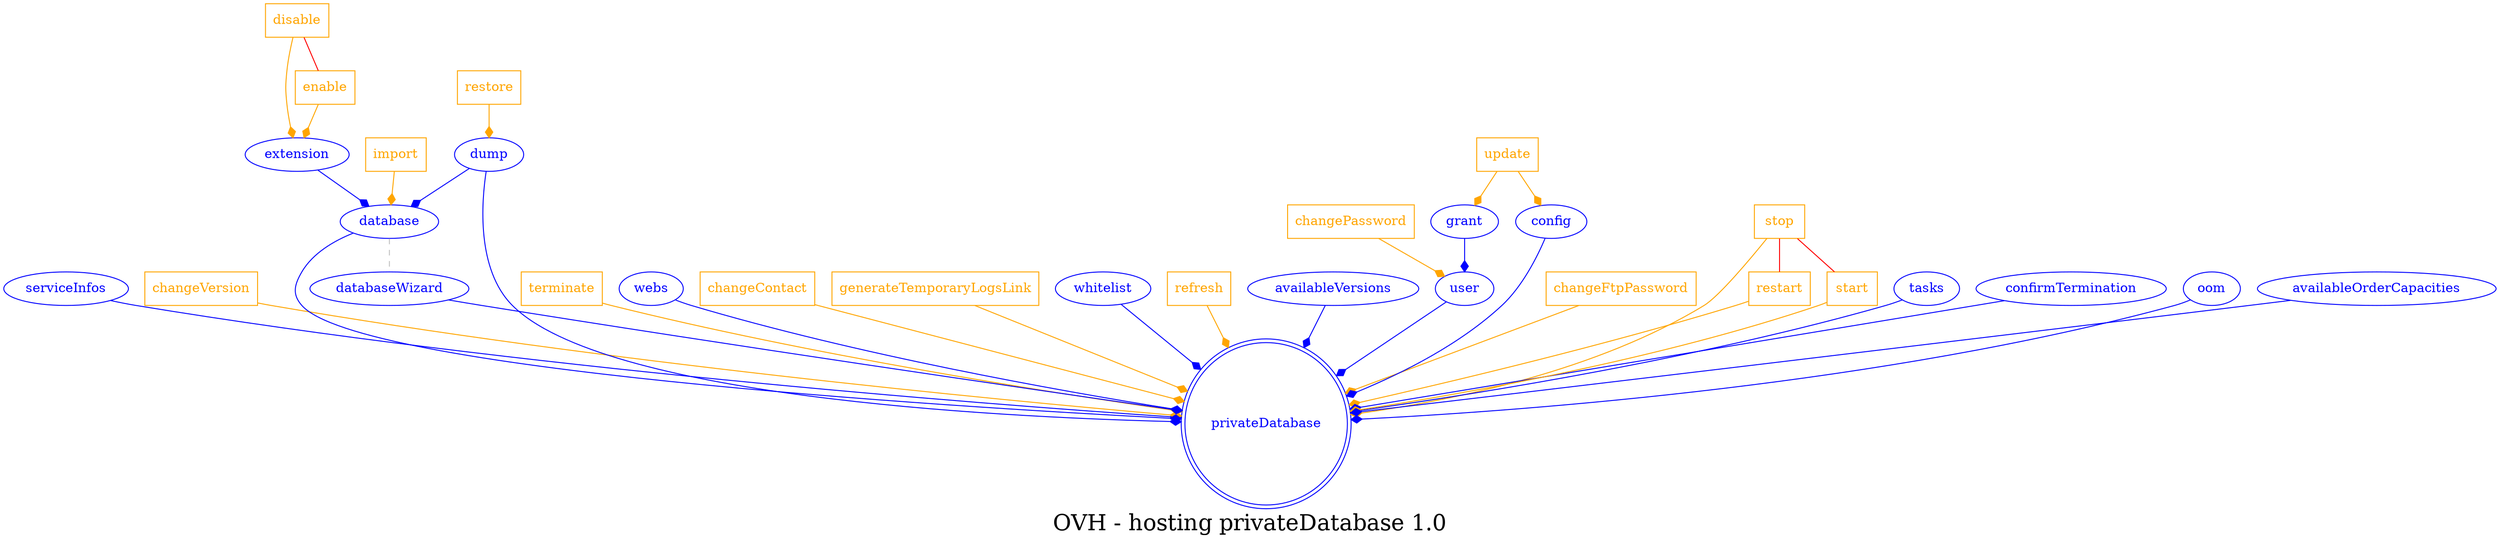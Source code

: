 digraph LexiconGraph {
graph[label="OVH - hosting privateDatabase 1.0", fontsize=24]
splines=true
"privateDatabase" [color=blue, fontcolor=blue, shape=doublecircle]
"serviceInfos" -> "privateDatabase" [color=blue, fontcolor=blue, arrowhead=diamond, arrowtail=none]
"serviceInfos" [color=blue, fontcolor=blue, shape=ellipse]
"changeVersion" [color=orange, fontcolor=orange, shape=box]
"changeVersion" -> "privateDatabase" [color=orange, fontcolor=orange, arrowhead=diamond, arrowtail=none]
"dump" -> "privateDatabase" [color=blue, fontcolor=blue, arrowhead=diamond, arrowtail=none]
"dump" [color=blue, fontcolor=blue, shape=ellipse]
"restore" [color=orange, fontcolor=orange, shape=box]
"restore" -> "dump" [color=orange, fontcolor=orange, arrowhead=diamond, arrowtail=none]
"terminate" [color=orange, fontcolor=orange, shape=box]
"terminate" -> "privateDatabase" [color=orange, fontcolor=orange, arrowhead=diamond, arrowtail=none]
"webs" -> "privateDatabase" [color=blue, fontcolor=blue, arrowhead=diamond, arrowtail=none]
"webs" [color=blue, fontcolor=blue, shape=ellipse]
"changeContact" [color=orange, fontcolor=orange, shape=box]
"changeContact" -> "privateDatabase" [color=orange, fontcolor=orange, arrowhead=diamond, arrowtail=none]
"generateTemporaryLogsLink" [color=orange, fontcolor=orange, shape=box]
"generateTemporaryLogsLink" -> "privateDatabase" [color=orange, fontcolor=orange, arrowhead=diamond, arrowtail=none]
"whitelist" -> "privateDatabase" [color=blue, fontcolor=blue, arrowhead=diamond, arrowtail=none]
"whitelist" [color=blue, fontcolor=blue, shape=ellipse]
"refresh" [color=orange, fontcolor=orange, shape=box]
"refresh" -> "privateDatabase" [color=orange, fontcolor=orange, arrowhead=diamond, arrowtail=none]
"availableVersions" -> "privateDatabase" [color=blue, fontcolor=blue, arrowhead=diamond, arrowtail=none]
"availableVersions" [color=blue, fontcolor=blue, shape=ellipse]
"user" -> "privateDatabase" [color=blue, fontcolor=blue, arrowhead=diamond, arrowtail=none]
"user" [color=blue, fontcolor=blue, shape=ellipse]
"changePassword" [color=orange, fontcolor=orange, shape=box]
"changePassword" -> "user" [color=orange, fontcolor=orange, arrowhead=diamond, arrowtail=none]
"grant" -> "user" [color=blue, fontcolor=blue, arrowhead=diamond, arrowtail=none]
"grant" [color=blue, fontcolor=blue, shape=ellipse]
"update" [color=orange, fontcolor=orange, shape=box]
"update" -> "grant" [color=orange, fontcolor=orange, arrowhead=diamond, arrowtail=none]
"changeFtpPassword" [color=orange, fontcolor=orange, shape=box]
"changeFtpPassword" -> "privateDatabase" [color=orange, fontcolor=orange, arrowhead=diamond, arrowtail=none]
"restart" [color=orange, fontcolor=orange, shape=box]
"restart" -> "privateDatabase" [color=orange, fontcolor=orange, arrowhead=diamond, arrowtail=none]
"stop" -> "restart" [color=red, fontcolor=red, arrowhead=none, arrowtail=none]
"tasks" -> "privateDatabase" [color=blue, fontcolor=blue, arrowhead=diamond, arrowtail=none]
"tasks" [color=blue, fontcolor=blue, shape=ellipse]
"stop" [color=orange, fontcolor=orange, shape=box]
"stop" -> "privateDatabase" [color=orange, fontcolor=orange, arrowhead=diamond, arrowtail=none]
"confirmTermination" -> "privateDatabase" [color=blue, fontcolor=blue, arrowhead=diamond, arrowtail=none]
"confirmTermination" [color=blue, fontcolor=blue, shape=ellipse]
"database" -> "privateDatabase" [color=blue, fontcolor=blue, arrowhead=diamond, arrowtail=none]
"database" [color=blue, fontcolor=blue, shape=ellipse]
"extension" -> "database" [color=blue, fontcolor=blue, arrowhead=diamond, arrowtail=none]
"extension" [color=blue, fontcolor=blue, shape=ellipse]
"enable" [color=orange, fontcolor=orange, shape=box]
"enable" -> "extension" [color=orange, fontcolor=orange, arrowhead=diamond, arrowtail=none]
"disable" -> "enable" [color=red, fontcolor=red, arrowhead=none, arrowtail=none]
"disable" [color=orange, fontcolor=orange, shape=box]
"disable" -> "extension" [color=orange, fontcolor=orange, arrowhead=diamond, arrowtail=none]
"dump" -> "database" [color=blue, fontcolor=blue, arrowhead=diamond, arrowtail=none]
"import" [color=orange, fontcolor=orange, shape=box]
"import" -> "database" [color=orange, fontcolor=orange, arrowhead=diamond, arrowtail=none]
"databaseWizard" -> "privateDatabase" [color=blue, fontcolor=blue, arrowhead=diamond, arrowtail=none]
"databaseWizard" [color=blue, fontcolor=blue, shape=ellipse]
"database" -> "databaseWizard" [color=grey, fontcolor=grey, arrowhead=none, arrowtail=none, style=dashed]
"oom" -> "privateDatabase" [color=blue, fontcolor=blue, arrowhead=diamond, arrowtail=none]
"oom" [color=blue, fontcolor=blue, shape=ellipse]
"config" -> "privateDatabase" [color=blue, fontcolor=blue, arrowhead=diamond, arrowtail=none]
"config" [color=blue, fontcolor=blue, shape=ellipse]
"update" -> "config" [color=orange, fontcolor=orange, arrowhead=diamond, arrowtail=none]
"start" [color=orange, fontcolor=orange, shape=box]
"start" -> "privateDatabase" [color=orange, fontcolor=orange, arrowhead=diamond, arrowtail=none]
"stop" -> "start" [color=red, fontcolor=red, arrowhead=none, arrowtail=none]
"availableOrderCapacities" -> "privateDatabase" [color=blue, fontcolor=blue, arrowhead=diamond, arrowtail=none]
"availableOrderCapacities" [color=blue, fontcolor=blue, shape=ellipse]
}
